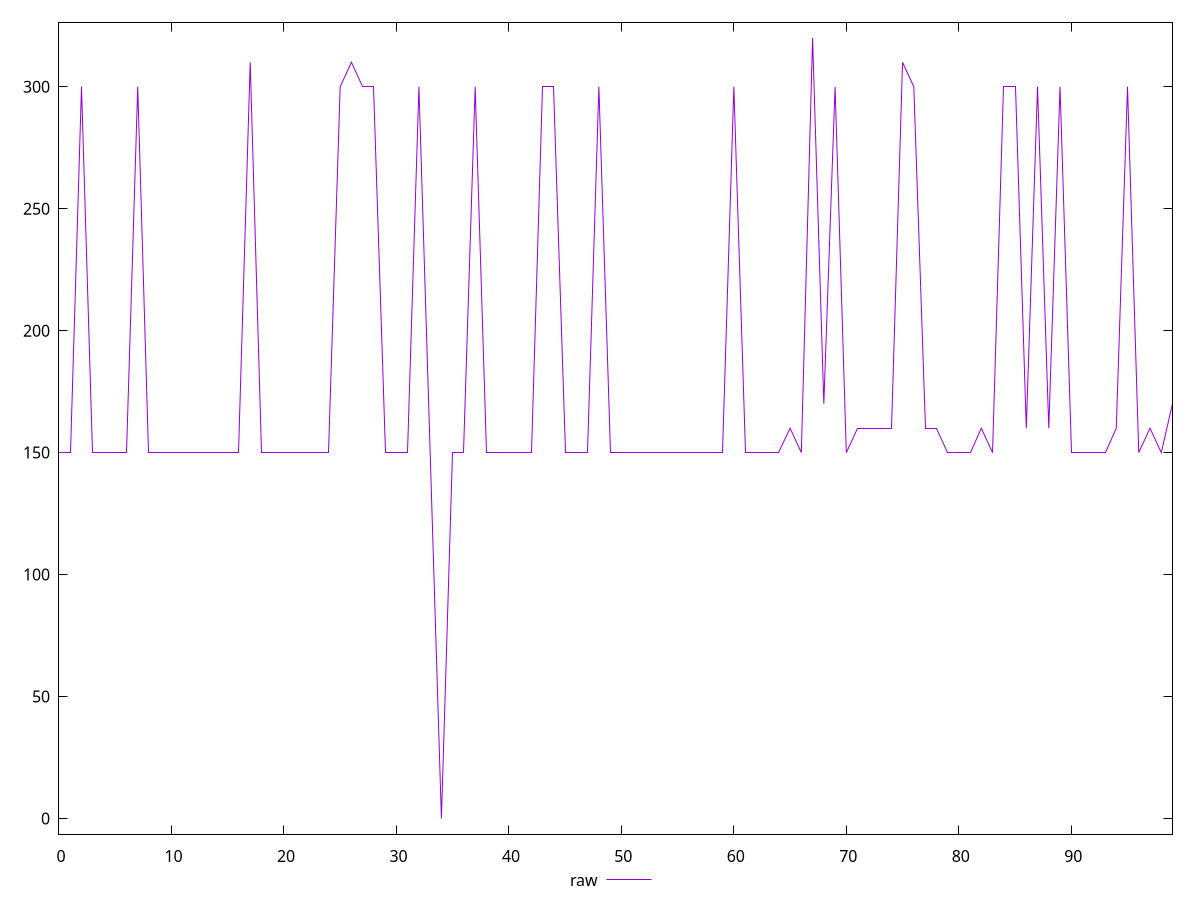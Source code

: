 reset

$raw <<EOF
0 150
1 150
2 300
3 150
4 150
5 150
6 150
7 300
8 150
9 150
10 150
11 150
12 150
13 150
14 150
15 150
16 150
17 310
18 150
19 150
20 150
21 150
22 150
23 150
24 150
25 300
26 310
27 300
28 300
29 150
30 150
31 150
32 300
33 150
34 0
35 150
36 150
37 300
38 150
39 150
40 150
41 150
42 150
43 300
44 300
45 150
46 150
47 150
48 300
49 150
50 150
51 150
52 150
53 150
54 150
55 150
56 150
57 150
58 150
59 150
60 300
61 150
62 150
63 150
64 150
65 160
66 150
67 320
68 170
69 300
70 150
71 160
72 160
73 160
74 160
75 310
76 300
77 160
78 160
79 150
80 150
81 150
82 160
83 150
84 300
85 300
86 160
87 300
88 160
89 300
90 150
91 150
92 150
93 150
94 160
95 300
96 150
97 160
98 150
99 170
EOF

set key outside below
set xrange [0:99]
set yrange [-6.4:326.4]
set trange [-6.4:326.4]
set terminal svg size 640, 500 enhanced background rgb 'white'
set output "report_00018_2021-02-10T15-25-16.877Z/offscreen-images/samples/pages+cached/raw/values.svg"

plot $raw title "raw" with line

reset
